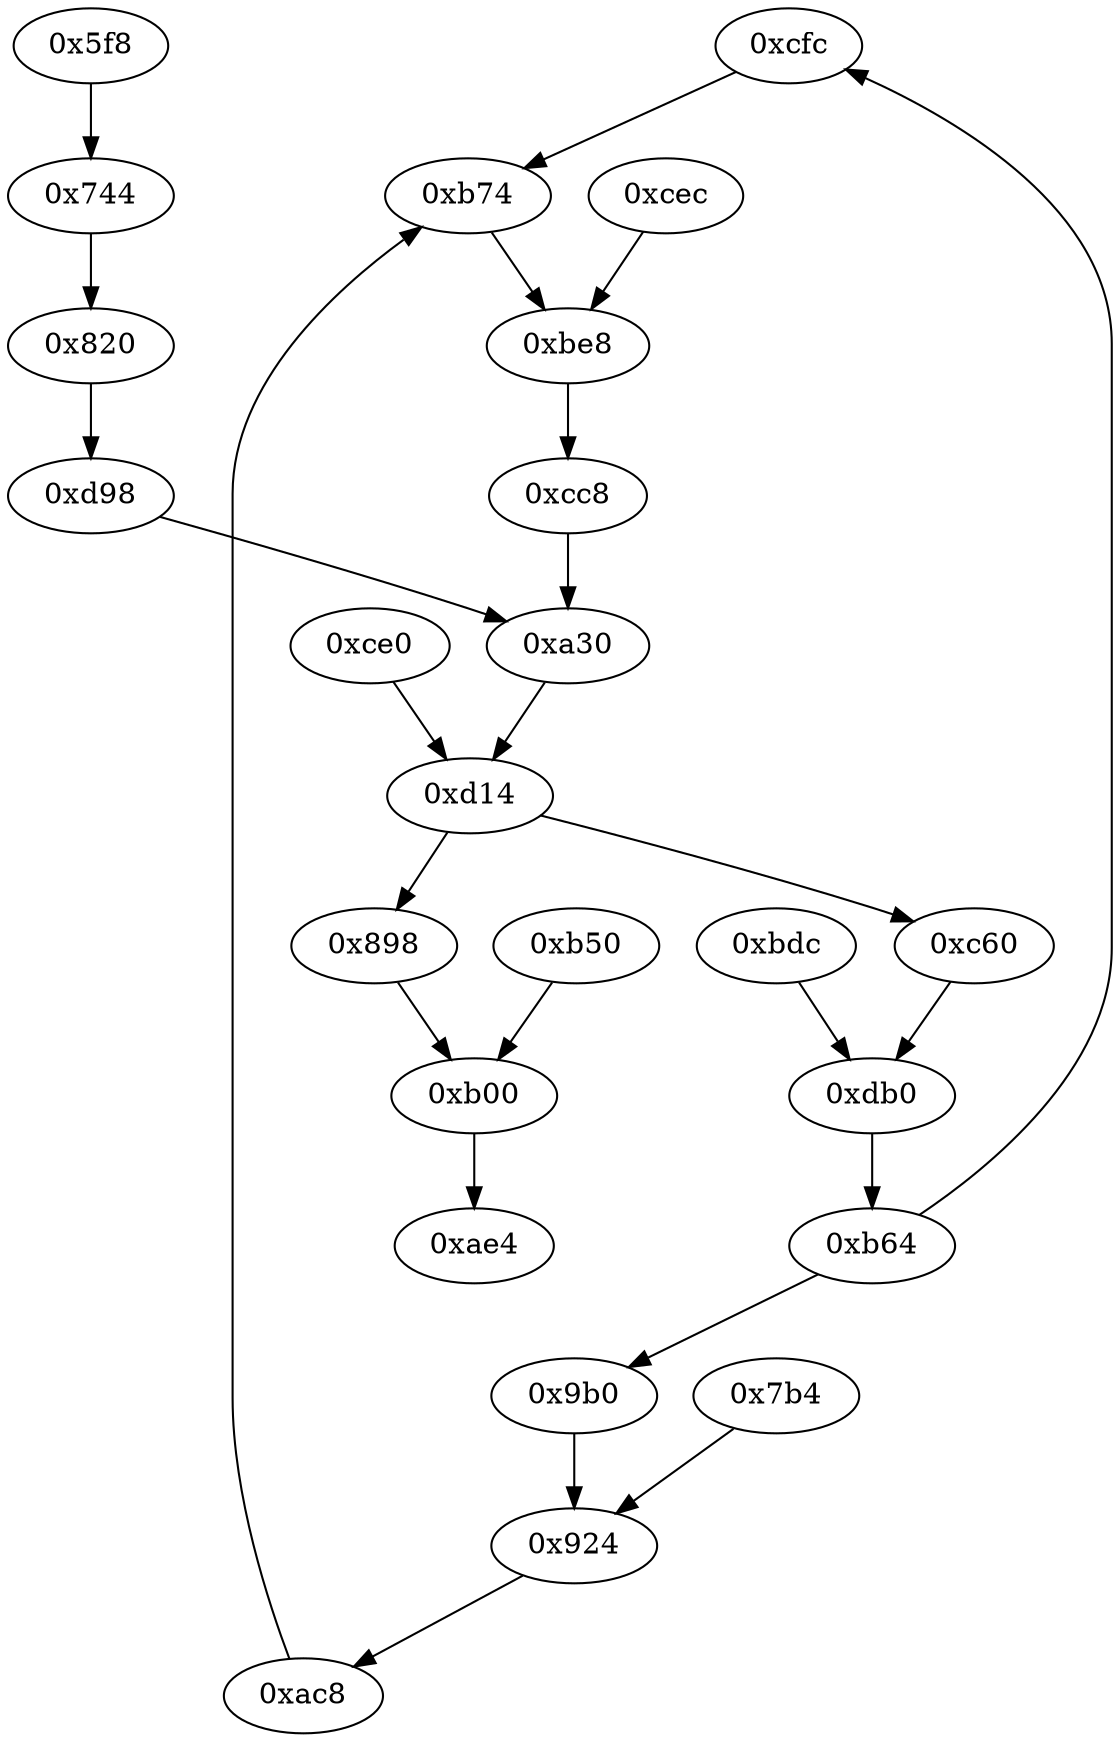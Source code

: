 strict digraph "" {
	"0xcfc"	 [opcode="[u'ldr', u'ldr', u'mul', u'ldr', u'str', u'b']"];
	"0xb74"	 [opcode="[u'ldr', u'ldr', u'str', u'ldr', u'ldr', u'ldr', u'sub', u'mov', u'mul', u'mov', u'mvn', u'ldr', u'orr', u'cmp', u'mov', u'cmn', \
u'mov', u'teq', u'ldr', u'mov', u'cmn', u'mov', u'mov', u'cmp', u'mov', u'b']"];
	"0xcfc" -> "0xb74";
	"0xb00"	 [opcode="[u'ldr', u'ldr', u'bl', u'ldr', u'mov', u'ldr', u'sub', u'mul', u'eor', u'and', u'ldr', u'mov', u'mov', u'ldr', u'ldr', u'cmp', \
u'mov', u'teq', u'ldr', u'b']"];
	"0xae4"	 [opcode="[u'ldr', u'cmp', u'mov', u'mov', u'sub', u'pop']"];
	"0xb00" -> "0xae4";
	"0x9b0"	 [opcode="[u'ldr', u'mov', u'ldr', u'sub', u'mul', u'mov', u'eor', u'and', u'ldr', u'mov', u'ldr', u'cmp', u'mov', u'teq', u'ldr', u'mov', \
u'cmp', u'mov', u'mov', u'cmp', u'mov', u'b']"];
	"0x924"	 [opcode="[u'ldr', u'ldr', u'mov', u'rsb', u'sub', u'str', u'ldr', u'ldr', u'ldr', u'sub', u'sub', u'add', u'mul', u'eor', u'and', u'ldr', \
u'mov', u'mov', u'ldr', u'ldr', u'cmp', u'mov', u'teq', u'ldr', u'b']"];
	"0x9b0" -> "0x924";
	"0xb64"	 [opcode="[u'ldrb', u'ldr', u'ldr', u'b']"];
	"0xb64" -> "0xcfc";
	"0xb64" -> "0x9b0";
	"0xd14"	 [opcode="[u'ldr', u'ldr', u'ldr', u'ldrb', u'ldr', u'cmp', u'mov', u'mov', u'strb', u'ldr', u'ldr', u'ldr', u'sub', u'sub', u'add', u'mul', \
u'eor', u'and', u'ldr', u'ldr', u'mov', u'mov', u'cmp', u'mov', u'cmp', u'mov', u'mov', u'cmp', u'mov', u'mov']"];
	"0xc60"	 [opcode="[u'ldr', u'ldr', u'ldr', u'ldr', u'ldr', u'sub', u'sub', u'add', u'mul', u'mvn', u'ldr', u'orr', u'mov', u'cmn', u'mov', u'ldr', \
u'cmp', u'mov', u'mov', u'mov', u'cmn', u'mov', u'mov', u'teq', u'mov', u'b']"];
	"0xd14" -> "0xc60";
	"0x898"	 [opcode="[u'ldr', u'ldr', u'ldr', u'ldr', u'add', u'sub', u'sub', u'mul', u'mvn', u'ldr', u'orr', u'mov', u'cmn', u'mov', u'ldr', u'cmp', \
u'mov', u'mov', u'mov', u'cmn', u'mov', u'mov', u'teq', u'mov', u'b']"];
	"0xd14" -> "0x898";
	"0xac8"	 [opcode="[u'ldr', u'str', u'ldr', u'b']"];
	"0x924" -> "0xac8";
	"0x820"	 [opcode="[u'ldr', u'mov', u'ldr', u'sub', u'mul', u'eor', u'and', u'ldr', u'mov', u'mov', u'ldr', u'ldr', u'cmp', u'mov', u'teq', u'ldr', \
u'b']"];
	"0xd98"	 [opcode="[u'mov', u'str', u'mov', u'str', u'ldr', u'b']"];
	"0x820" -> "0xd98";
	"0xce0"	 [opcode="[u'ldr', u'mov', u'b']"];
	"0xce0" -> "0xd14";
	"0xcc8"	 [opcode="[u'ldr', u'str', u'ldr', u'str', u'ldr', u'b']"];
	"0xa30"	 [opcode="[u'ldr', u'str', u'ldr', u'str', u'ldr', u'ldr', u'ldr', u'add', u'sub', u'sub', u'mul', u'mvn', u'ldr', u'orr', u'mov', u'cmn', \
u'mov', u'ldr', u'cmp', u'mov', u'mov', u'mov', u'cmn', u'mov', u'mov', u'teq', u'mov', u'b']"];
	"0xcc8" -> "0xa30";
	"0xa30" -> "0xd14";
	"0xbe8"	 [opcode="[u'ldr', u'ldr', u'ldr', u'add', u'add', u'sub', u'str', u'ldr', u'ldr', u'ldr', u'add', u'sub', u'sub', u'mul', u'mvn', u'ldr', \
u'ldr', u'ldr', u'orr', u'cmn', u'mov', u'mov', u'cmp', u'mov', u'mov', u'mov', u'cmn', u'mov', u'mov', u'b']"];
	"0xbe8" -> "0xcc8";
	"0xdb0"	 [opcode="[u'ldr', u'mov', u'cmp', u'mov', u'mov', u'strb', u'ldr', u'ldr', u'rsb', u'mvn', u'mul', u'eor', u'and', u'ldr', u'mov', u'mov', \
u'ldr', u'ldr', u'cmp', u'mov', u'teq', u'ldr', u'b']"];
	"0xc60" -> "0xdb0";
	"0xb50"	 [opcode="[u'ldr', u'ldr', u'bl', u'mov', u'b']"];
	"0xb50" -> "0xb00";
	"0xac8" -> "0xb74";
	"0x898" -> "0xb00";
	"0xdb0" -> "0xb64";
	"0xbdc"	 [opcode="[u'ldr', u'ldr', u'b']"];
	"0xbdc" -> "0xdb0";
	"0xb74" -> "0xbe8";
	"0x7b4"	 [opcode="[u'ldr', u'ldr', u'ldr', u'ldr', u'ldr', u'ldr', u'ldr', u'ldr', u'ldr', u'ldr', u'ldr', u'ldr', u'mov', u'b']"];
	"0x7b4" -> "0x924";
	"0x744"	 [opcode="[u'ldrb', u'ldrb', u'ldr', u'cmp', u'mov', u'mov', u'cmp', u'mov', u'teq', u'mov', u'b']"];
	"0x744" -> "0x820";
	"0xcec"	 [opcode="[u'ldr', u'ldr', u'ldr', u'b']"];
	"0xcec" -> "0xbe8";
	"0xd98" -> "0xa30";
	"0x5f8"	 [opcode="[u'push', u'add', u'sub', u'ldr', u'str', u'mvn', u'ldr', u'ldr', u'sub', u'sub', u'add', u'mul', u'mov', u'mvn', u'ldr', u'orr', \
u'cmn', u'mov', u'mov', u'ldr', u'strb', u'cmp', u'mov', u'strb', u'ldr', u'ldr', u'str', u'ldr', u'str', u'ldr', u'str', u'ldr', \
u'str', u'ldr', u'ldr', u'str', u'ldr', u'str', u'ldr', u'str', u'ldr', u'ldr', u'ldr', u'str', u'ldr', u'ldr', u'ldr', u'str', \
u'ldr', u'add', u'str', u'ldr', u'add', u'str', u'str', u'str', u'str', u'b']"];
	"0x5f8" -> "0x744";
}
